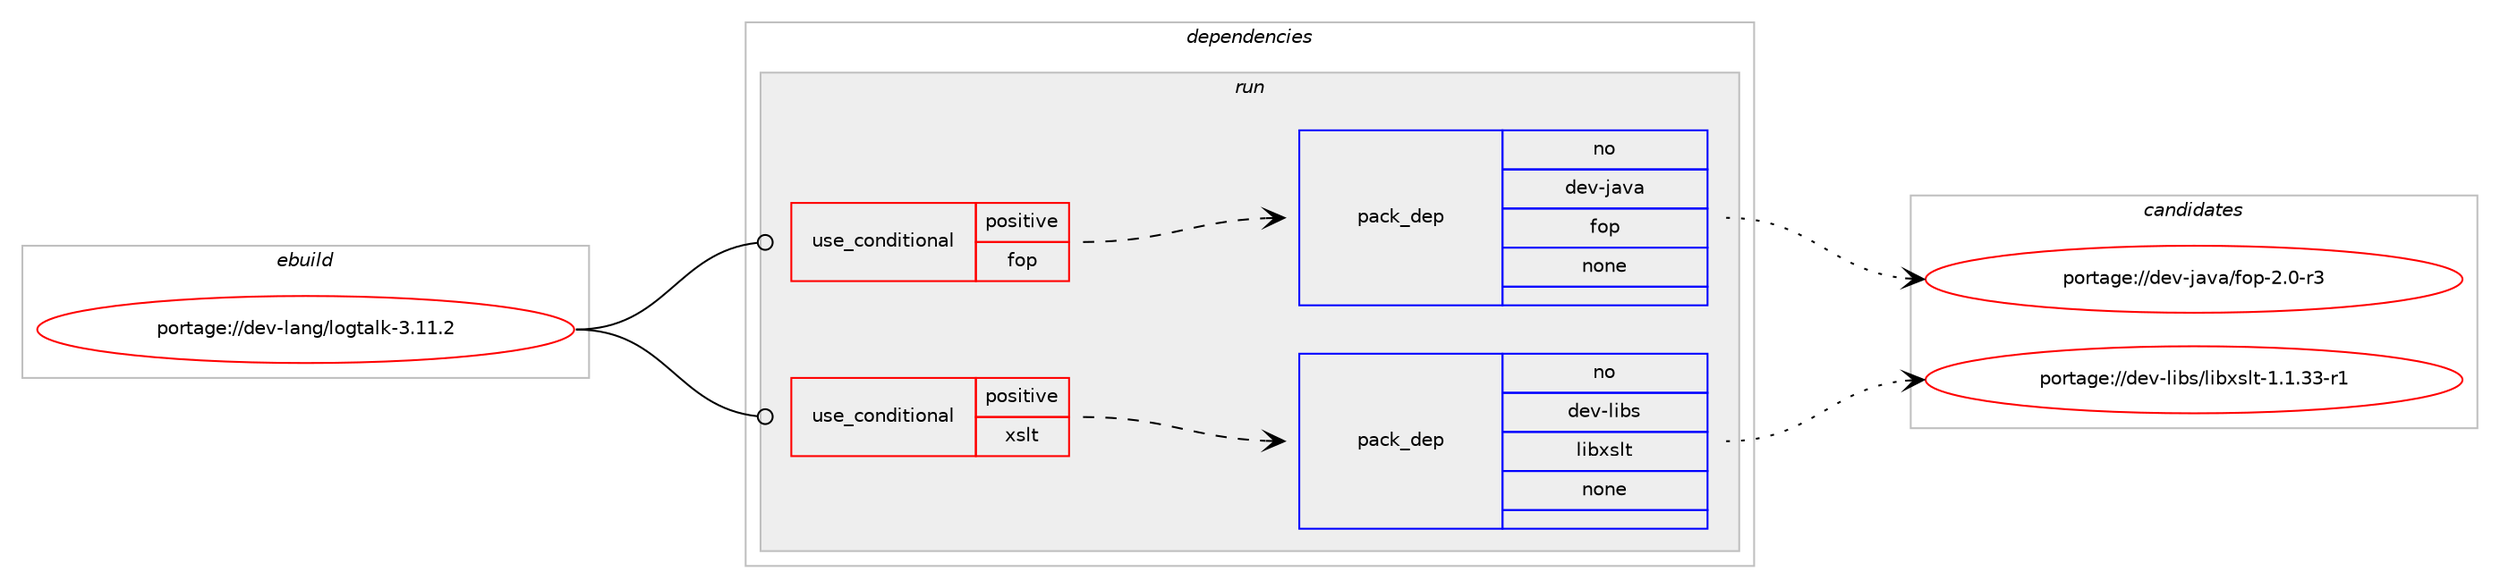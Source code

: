 digraph prolog {

# *************
# Graph options
# *************

newrank=true;
concentrate=true;
compound=true;
graph [rankdir=LR,fontname=Helvetica,fontsize=10,ranksep=1.5];#, ranksep=2.5, nodesep=0.2];
edge  [arrowhead=vee];
node  [fontname=Helvetica,fontsize=10];

# **********
# The ebuild
# **********

subgraph cluster_leftcol {
color=gray;
label=<<i>ebuild</i>>;
id [label="portage://dev-lang/logtalk-3.11.2", color=red, width=4, href="../dev-lang/logtalk-3.11.2.svg"];
}

# ****************
# The dependencies
# ****************

subgraph cluster_midcol {
color=gray;
label=<<i>dependencies</i>>;
subgraph cluster_compile {
fillcolor="#eeeeee";
style=filled;
label=<<i>compile</i>>;
}
subgraph cluster_compileandrun {
fillcolor="#eeeeee";
style=filled;
label=<<i>compile and run</i>>;
}
subgraph cluster_run {
fillcolor="#eeeeee";
style=filled;
label=<<i>run</i>>;
subgraph cond128472 {
dependency522901 [label=<<TABLE BORDER="0" CELLBORDER="1" CELLSPACING="0" CELLPADDING="4"><TR><TD ROWSPAN="3" CELLPADDING="10">use_conditional</TD></TR><TR><TD>positive</TD></TR><TR><TD>fop</TD></TR></TABLE>>, shape=none, color=red];
subgraph pack388860 {
dependency522902 [label=<<TABLE BORDER="0" CELLBORDER="1" CELLSPACING="0" CELLPADDING="4" WIDTH="220"><TR><TD ROWSPAN="6" CELLPADDING="30">pack_dep</TD></TR><TR><TD WIDTH="110">no</TD></TR><TR><TD>dev-java</TD></TR><TR><TD>fop</TD></TR><TR><TD>none</TD></TR><TR><TD></TD></TR></TABLE>>, shape=none, color=blue];
}
dependency522901:e -> dependency522902:w [weight=20,style="dashed",arrowhead="vee"];
}
id:e -> dependency522901:w [weight=20,style="solid",arrowhead="odot"];
subgraph cond128473 {
dependency522903 [label=<<TABLE BORDER="0" CELLBORDER="1" CELLSPACING="0" CELLPADDING="4"><TR><TD ROWSPAN="3" CELLPADDING="10">use_conditional</TD></TR><TR><TD>positive</TD></TR><TR><TD>xslt</TD></TR></TABLE>>, shape=none, color=red];
subgraph pack388861 {
dependency522904 [label=<<TABLE BORDER="0" CELLBORDER="1" CELLSPACING="0" CELLPADDING="4" WIDTH="220"><TR><TD ROWSPAN="6" CELLPADDING="30">pack_dep</TD></TR><TR><TD WIDTH="110">no</TD></TR><TR><TD>dev-libs</TD></TR><TR><TD>libxslt</TD></TR><TR><TD>none</TD></TR><TR><TD></TD></TR></TABLE>>, shape=none, color=blue];
}
dependency522903:e -> dependency522904:w [weight=20,style="dashed",arrowhead="vee"];
}
id:e -> dependency522903:w [weight=20,style="solid",arrowhead="odot"];
}
}

# **************
# The candidates
# **************

subgraph cluster_choices {
rank=same;
color=gray;
label=<<i>candidates</i>>;

subgraph choice388860 {
color=black;
nodesep=1;
choice10010111845106971189747102111112455046484511451 [label="portage://dev-java/fop-2.0-r3", color=red, width=4,href="../dev-java/fop-2.0-r3.svg"];
dependency522902:e -> choice10010111845106971189747102111112455046484511451:w [style=dotted,weight="100"];
}
subgraph choice388861 {
color=black;
nodesep=1;
choice10010111845108105981154710810598120115108116454946494651514511449 [label="portage://dev-libs/libxslt-1.1.33-r1", color=red, width=4,href="../dev-libs/libxslt-1.1.33-r1.svg"];
dependency522904:e -> choice10010111845108105981154710810598120115108116454946494651514511449:w [style=dotted,weight="100"];
}
}

}
